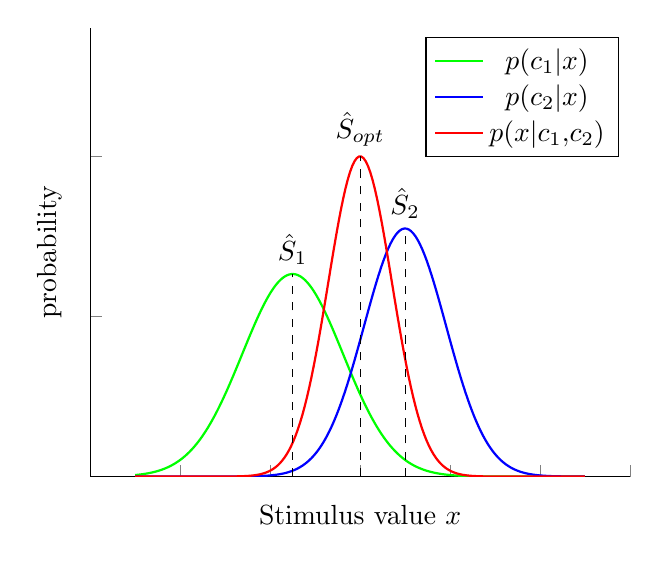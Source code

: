 \begin{tikzpicture}
% define normal distribution function 'normal'
    \def\normal[#1,#2]{sqrt(#2)/exp(((x-#1)^2)*#2)}

\begin{axis}[xmin=-6, xmax=6, ymin=0, ymax=1.4, no markers, samples=200, axis y line*=left, axis x line*=bottom, xticklabels={,,}, yticklabels={,,}, xlabel=Stimulus value $x$, ylabel=probability]
\addplot[thick, green] {\normal[-1.5,.4]};
\addplot[thick, blue] {\normal[1,.6]};
\addplot[thick, red] {\normal[0,1]};
\legend{$p(c_1|x)$, $p(c_2|x)$, $p(x|c_1{,}c_2)$};
\draw[dashed] (axis cs:-1.5,0) -- (axis cs:-1.5,.6325) node[above] {$\hat{S}_1$};
\draw[dashed] (axis cs:1,0) -- (axis cs:1,.7746) node[above] {$\hat{S}_2$};
\draw[dashed] (axis cs:0,0) -- (axis cs:0,1) node[above] {$\hat{S}_{opt}$};
\end{axis}

 
\end{tikzpicture}
